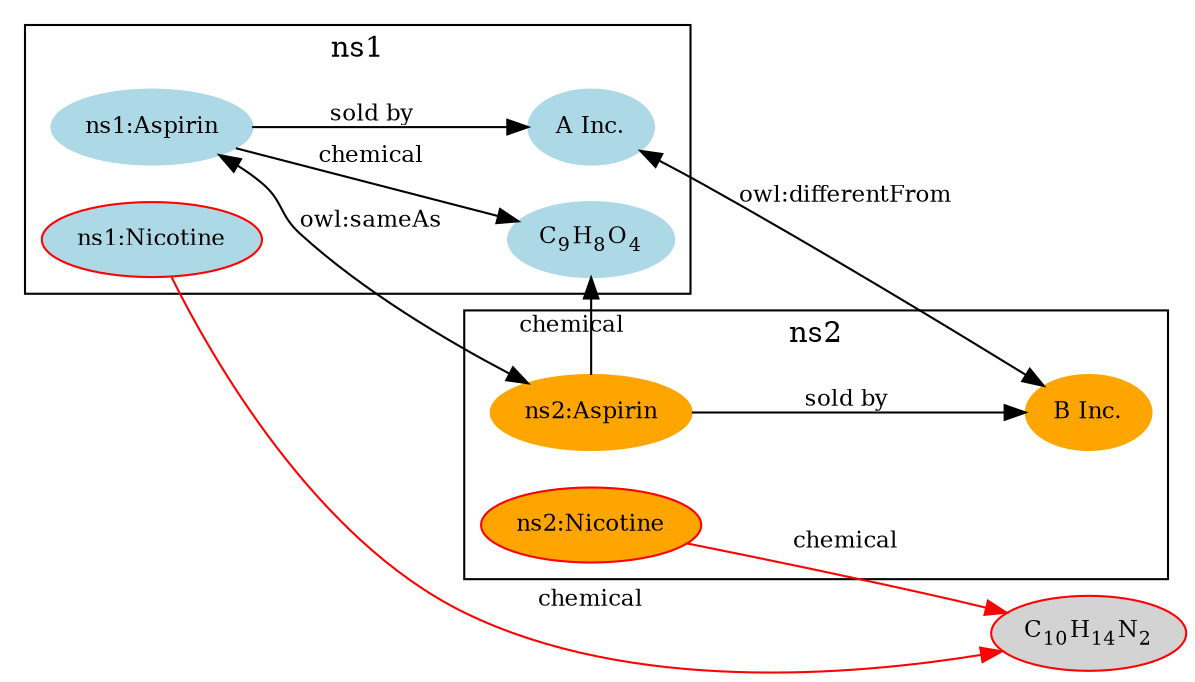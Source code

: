 digraph identity2 {
  rankdir=LR
  edge [fontsize=11.0];
  node [fontsize=11.0,style=filled];

  subgraph cluster1 {
    label=<ns1>;

    c9h8o4 [color=lightblue,label=<C<SUB>9</SUB>H<SUB>8</SUB>O<SUB>4</SUB>>];
    ns1 [color=lightblue,label=<ns1:Aspirin>];
    ainc [color=lightblue,label=<A Inc.>];
    nicotine1 [color=red,fillcolor=lightblue,label=<ns1:Nicotine>];

    ns1 -> c9h8o4 [label=<chemical>];
    ns1 -> ainc [label=<sold by>];
  }

  subgraph cluster2 {
    label=<ns2>;
  
    ns2 [color=orange,label=<ns2:Aspirin>];
    binc [color=orange,label=<B Inc.>];
    nicotine2 [color=red,fillcolor=orange,label=<ns2:Nicotine>];
    
    ns2 -> c9h8o4 [label=<chemical>];
    ns2 -> binc [label=<sold by>];
  }

  c10h14n2 [color=red,fillcolor=lightgrey,label=<C<SUB>10</SUB>H<SUB>14</SUB>N<SUB>2</SUB>>];

  ns1 -> ns2 [dir="both",label=<owl:sameAs>];
  ainc -> binc [dir="both",label=<owl:differentFrom>];
  nicotine1 -> c10h14n2 [color=red,label=<chemical>];
  nicotine2 -> c10h14n2 [color=red,label=<chemical>];
}
